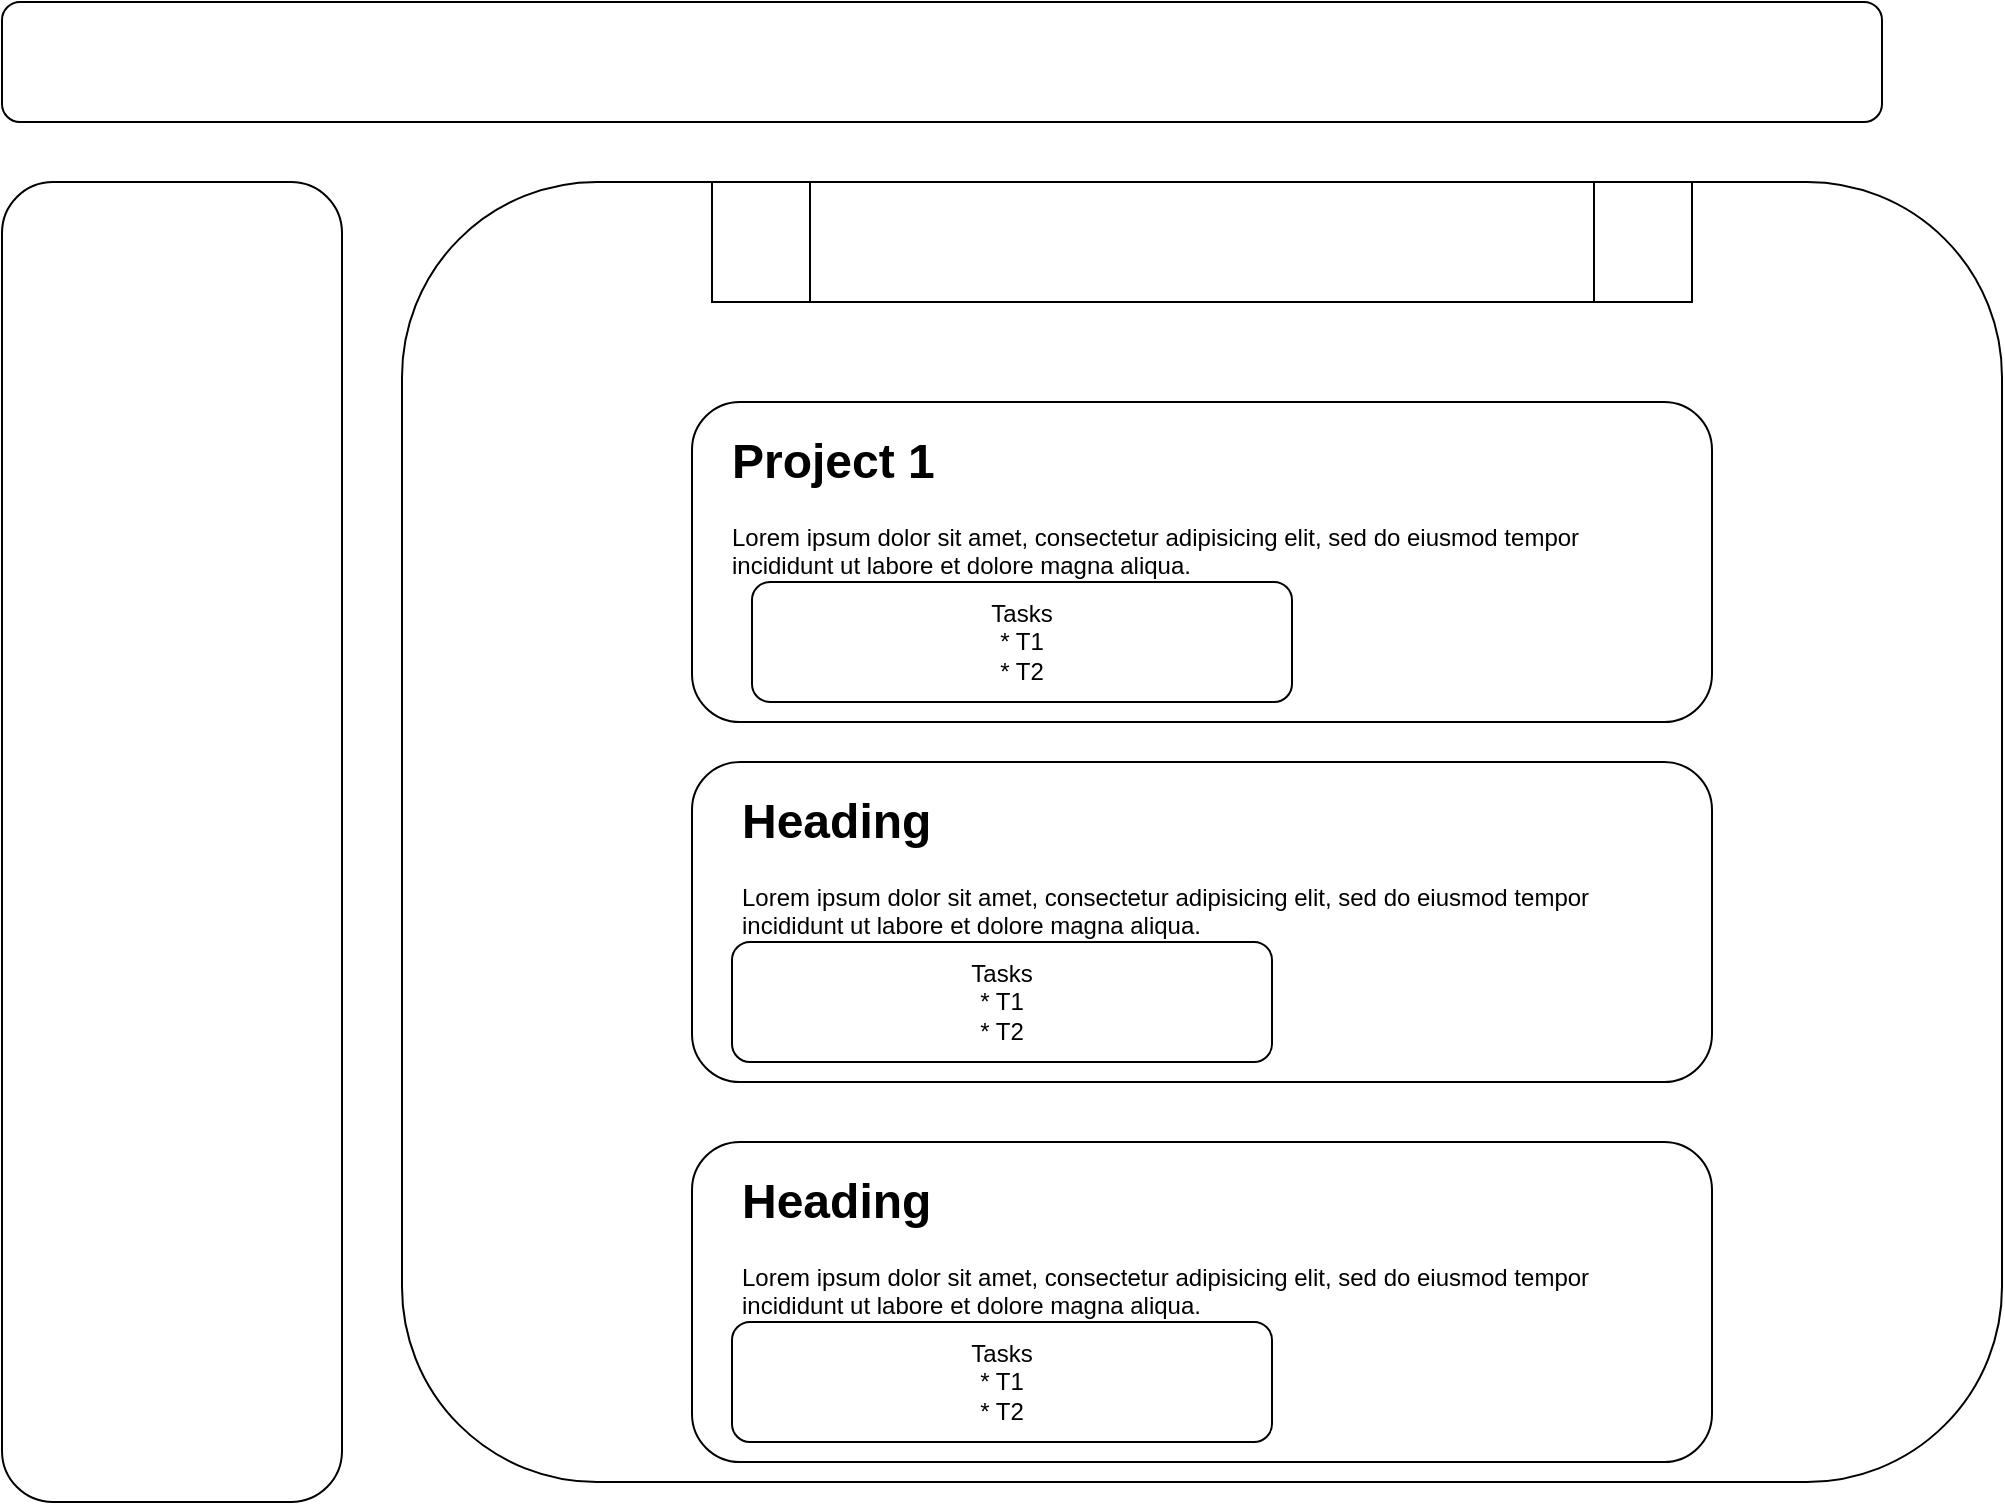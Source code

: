 <mxfile>
    <diagram id="PTNzAKhGZ3TNOoIh6ZDY" name="Page-1">
        <mxGraphModel dx="606" dy="1424" grid="1" gridSize="10" guides="1" tooltips="1" connect="1" arrows="1" fold="1" page="1" pageScale="1" pageWidth="850" pageHeight="1100" math="0" shadow="0">
            <root>
                <mxCell id="0"/>
                <mxCell id="1" parent="0"/>
                <mxCell id="2" value="" style="rounded=1;whiteSpace=wrap;html=1;" parent="1" vertex="1">
                    <mxGeometry x="60" y="20" width="170" height="660" as="geometry"/>
                </mxCell>
                <mxCell id="13" value="" style="rounded=1;whiteSpace=wrap;html=1;" parent="1" vertex="1">
                    <mxGeometry x="60" y="-70" width="940" height="60" as="geometry"/>
                </mxCell>
                <mxCell id="15" value="" style="rounded=1;whiteSpace=wrap;html=1;" vertex="1" parent="1">
                    <mxGeometry x="260" y="20" width="800" height="650" as="geometry"/>
                </mxCell>
                <mxCell id="16" value="" style="rounded=1;whiteSpace=wrap;html=1;" vertex="1" parent="1">
                    <mxGeometry x="405" y="130" width="510" height="160" as="geometry"/>
                </mxCell>
                <mxCell id="17" value="&lt;h1&gt;Project 1&lt;/h1&gt;&lt;p&gt;Lorem ipsum dolor sit amet, consectetur adipisicing elit, sed do eiusmod tempor incididunt ut labore et dolore magna aliqua.&lt;/p&gt;" style="text;html=1;strokeColor=none;fillColor=none;spacing=5;spacingTop=-20;whiteSpace=wrap;overflow=hidden;rounded=0;" vertex="1" parent="1">
                    <mxGeometry x="420" y="140" width="480" height="90" as="geometry"/>
                </mxCell>
                <mxCell id="18" value="Tasks&lt;br&gt;* T1&lt;br&gt;* T2" style="rounded=1;whiteSpace=wrap;html=1;" vertex="1" parent="1">
                    <mxGeometry x="435" y="220" width="270" height="60" as="geometry"/>
                </mxCell>
                <mxCell id="19" value="" style="rounded=1;whiteSpace=wrap;html=1;" vertex="1" parent="1">
                    <mxGeometry x="405" y="310" width="510" height="160" as="geometry"/>
                </mxCell>
                <mxCell id="20" value="&lt;h1&gt;Heading&lt;/h1&gt;&lt;p&gt;Lorem ipsum dolor sit amet, consectetur adipisicing elit, sed do eiusmod tempor incididunt ut labore et dolore magna aliqua.&lt;/p&gt;" style="text;html=1;strokeColor=none;fillColor=none;spacing=5;spacingTop=-20;whiteSpace=wrap;overflow=hidden;rounded=0;" vertex="1" parent="1">
                    <mxGeometry x="425" y="320" width="480" height="90" as="geometry"/>
                </mxCell>
                <mxCell id="21" value="Tasks&lt;br&gt;* T1&lt;br&gt;* T2" style="rounded=1;whiteSpace=wrap;html=1;" vertex="1" parent="1">
                    <mxGeometry x="425" y="400" width="270" height="60" as="geometry"/>
                </mxCell>
                <mxCell id="22" value="" style="rounded=1;whiteSpace=wrap;html=1;" vertex="1" parent="1">
                    <mxGeometry x="405" y="500" width="510" height="160" as="geometry"/>
                </mxCell>
                <mxCell id="23" value="&lt;h1&gt;Heading&lt;/h1&gt;&lt;p&gt;Lorem ipsum dolor sit amet, consectetur adipisicing elit, sed do eiusmod tempor incididunt ut labore et dolore magna aliqua.&lt;/p&gt;" style="text;html=1;strokeColor=none;fillColor=none;spacing=5;spacingTop=-20;whiteSpace=wrap;overflow=hidden;rounded=0;" vertex="1" parent="1">
                    <mxGeometry x="425" y="510" width="480" height="90" as="geometry"/>
                </mxCell>
                <mxCell id="24" value="Tasks&lt;br&gt;* T1&lt;br&gt;* T2" style="rounded=1;whiteSpace=wrap;html=1;" vertex="1" parent="1">
                    <mxGeometry x="425" y="590" width="270" height="60" as="geometry"/>
                </mxCell>
                <mxCell id="25" value="" style="shape=process;whiteSpace=wrap;html=1;backgroundOutline=1;" vertex="1" parent="1">
                    <mxGeometry x="415" y="20" width="490" height="60" as="geometry"/>
                </mxCell>
            </root>
        </mxGraphModel>
    </diagram>
</mxfile>